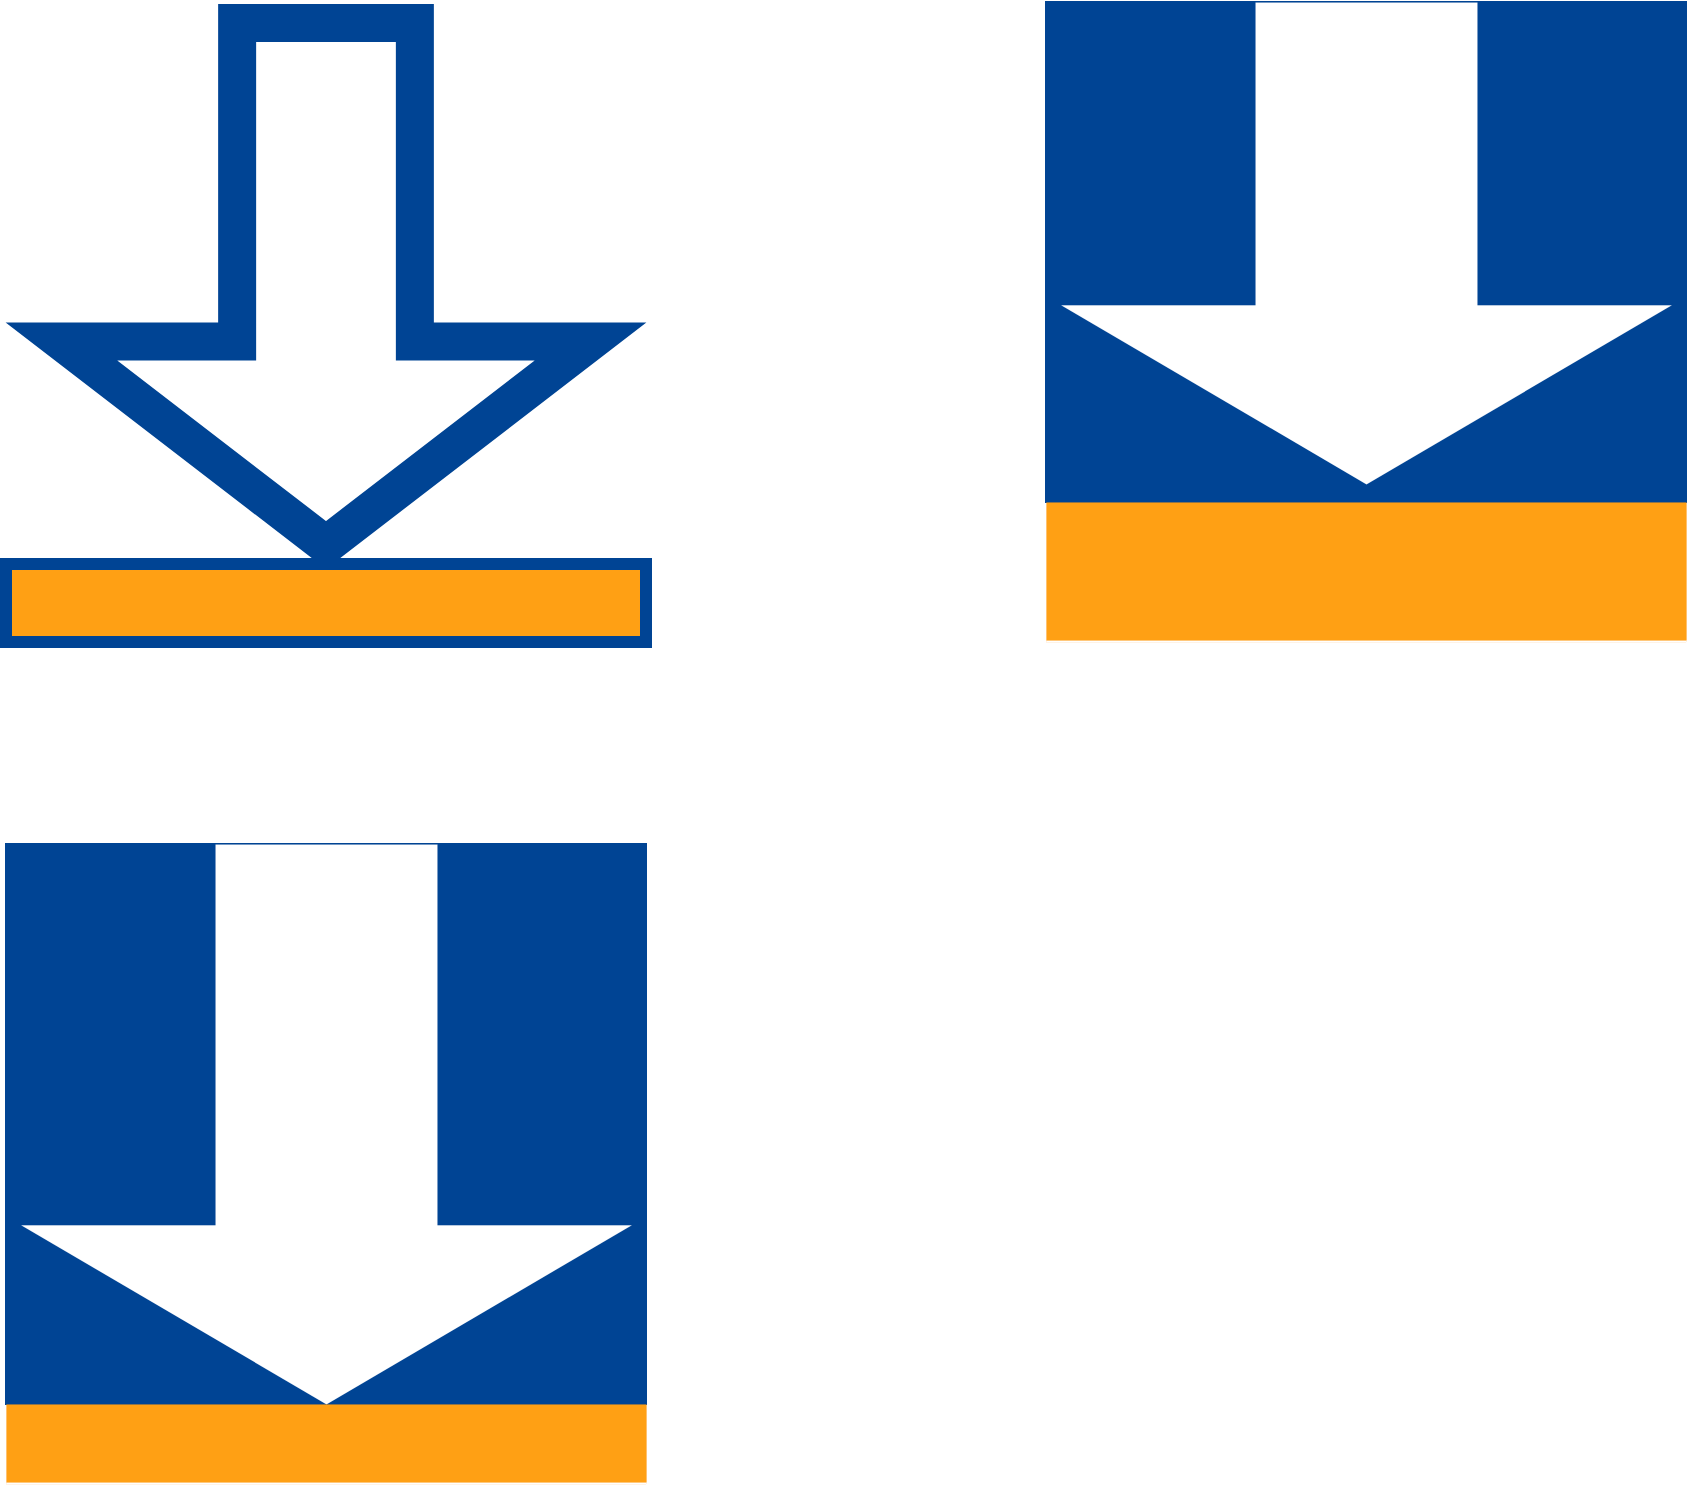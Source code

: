 <mxfile version="18.1.3" type="device"><diagram id="gcnl3KBqQNBMYvSXYOuT" name="第 1 页"><mxGraphModel dx="1172" dy="701" grid="1" gridSize="10" guides="1" tooltips="1" connect="1" arrows="1" fold="1" page="1" pageScale="1" pageWidth="827" pageHeight="1169" math="0" shadow="0"><root><mxCell id="0"/><mxCell id="1" parent="0"/><mxCell id="LqcCJcszhF9NynDZfax--3" value="" style="group" parent="1" vertex="1" connectable="0"><mxGeometry x="280" y="200" width="320" height="319" as="geometry"/></mxCell><mxCell id="LqcCJcszhF9NynDZfax--1" value="" style="shape=flexArrow;endArrow=classic;html=1;rounded=0;endWidth=156.653;endSize=27.571;width=70.857;strokeWidth=19;strokeColor=#004494;entryX=0.5;entryY=0;entryDx=0;entryDy=0;" parent="LqcCJcszhF9NynDZfax--3" target="LqcCJcszhF9NynDZfax--2" edge="1"><mxGeometry width="50" height="50" relative="1" as="geometry"><mxPoint x="160" as="sourcePoint"/><mxPoint x="160" y="270" as="targetPoint"/></mxGeometry></mxCell><mxCell id="LqcCJcszhF9NynDZfax--2" value="" style="rounded=0;whiteSpace=wrap;html=1;fillColor=#FFA014;strokeColor=#004494;strokeWidth=6;" parent="LqcCJcszhF9NynDZfax--3" vertex="1"><mxGeometry y="280" width="320" height="39" as="geometry"/></mxCell><mxCell id="_UU34mk_z6rskmBejVmX-10" value="" style="group" parent="1" vertex="1" connectable="0"><mxGeometry x="280" y="620" width="320" height="320" as="geometry"/></mxCell><mxCell id="_UU34mk_z6rskmBejVmX-5" value="" style="group;strokeWidth=0;strokeColor=#FF8000;container=0;" parent="_UU34mk_z6rskmBejVmX-10" vertex="1" connectable="0"><mxGeometry width="320" height="320" as="geometry"/></mxCell><mxCell id="_UU34mk_z6rskmBejVmX-7" value="" style="rounded=0;whiteSpace=wrap;html=1;fillColor=#004494;strokeColor=#004494;" parent="_UU34mk_z6rskmBejVmX-10" vertex="1"><mxGeometry width="320" height="280" as="geometry"/></mxCell><mxCell id="_UU34mk_z6rskmBejVmX-2" value="" style="shape=flexArrow;endArrow=classic;html=1;rounded=0;endWidth=194.459;endSize=29.883;width=111.034;strokeWidth=0;strokeColor=#004494;entryX=0.5;entryY=0;entryDx=0;entryDy=0;fillColor=default;" parent="_UU34mk_z6rskmBejVmX-10" target="_UU34mk_z6rskmBejVmX-3" edge="1"><mxGeometry width="50" height="50" relative="1" as="geometry"><mxPoint x="160" as="sourcePoint"/><mxPoint x="160" y="270" as="targetPoint"/></mxGeometry></mxCell><mxCell id="_UU34mk_z6rskmBejVmX-3" value="" style="rounded=0;whiteSpace=wrap;html=1;fillColor=#FFA014;strokeColor=#FF8000;strokeWidth=0;" parent="_UU34mk_z6rskmBejVmX-10" vertex="1"><mxGeometry y="280" width="320" height="39" as="geometry"/></mxCell><mxCell id="J3c7Nv-FuY423LsYVZVU-6" value="" style="group" vertex="1" connectable="0" parent="1"><mxGeometry x="800" y="199" width="320" height="320" as="geometry"/></mxCell><mxCell id="J3c7Nv-FuY423LsYVZVU-7" value="" style="group;strokeWidth=0;strokeColor=#FF8000;container=0;" vertex="1" connectable="0" parent="J3c7Nv-FuY423LsYVZVU-6"><mxGeometry width="320" height="320" as="geometry"/></mxCell><mxCell id="J3c7Nv-FuY423LsYVZVU-8" value="" style="rounded=0;whiteSpace=wrap;html=1;fillColor=#004494;strokeColor=#004494;" vertex="1" parent="J3c7Nv-FuY423LsYVZVU-6"><mxGeometry width="320" height="250" as="geometry"/></mxCell><mxCell id="J3c7Nv-FuY423LsYVZVU-9" value="" style="shape=flexArrow;endArrow=classic;html=1;rounded=0;endWidth=194.459;endSize=29.883;width=111.034;strokeWidth=0;strokeColor=#004494;fillColor=default;" edge="1" parent="J3c7Nv-FuY423LsYVZVU-6"><mxGeometry width="50" height="50" relative="1" as="geometry"><mxPoint x="160" as="sourcePoint"/><mxPoint x="160" y="241" as="targetPoint"/></mxGeometry></mxCell><mxCell id="J3c7Nv-FuY423LsYVZVU-10" value="" style="rounded=0;whiteSpace=wrap;html=1;fillColor=#FFA014;strokeColor=#FF8000;strokeWidth=0;" vertex="1" parent="J3c7Nv-FuY423LsYVZVU-6"><mxGeometry y="250" width="320" height="69" as="geometry"/></mxCell></root></mxGraphModel></diagram></mxfile>